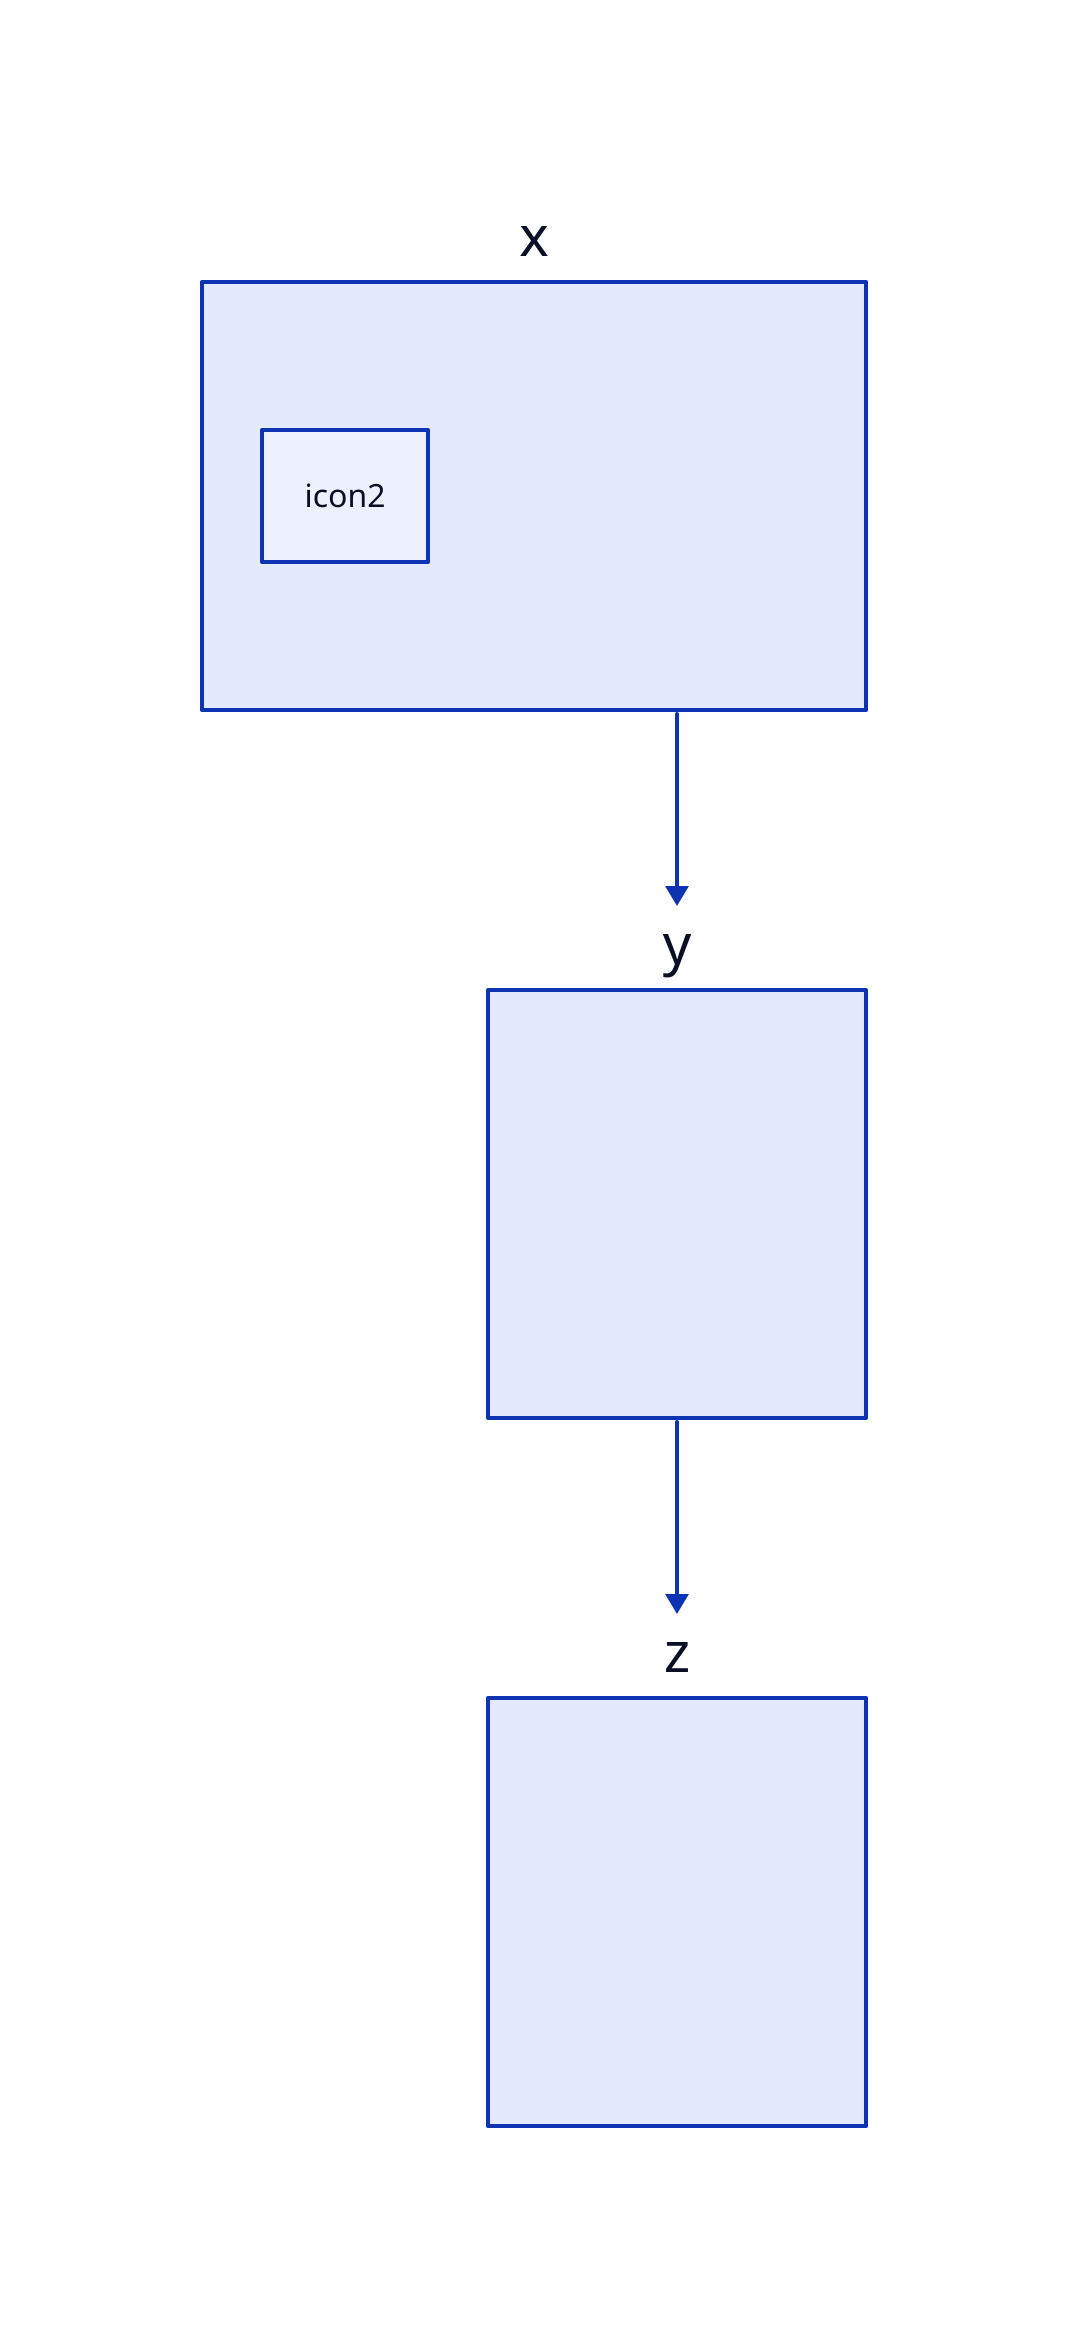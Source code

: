 classes: ..@../classes/sa/shapes.d2.classes
classes: ..@../classes/sa.shapes.d2.classes
x.icon2.class: gml
*.class: gcpShape

x -> y -> z

x.description: |md
  # Ingest
  ## App Engine
  Streaming changes
|

y.description: |md
  # Ingest
  ## App Engine
  Streaming changes
|

z.description: |md
  # Ingest
  ## App Engine
  Streaming changes
|